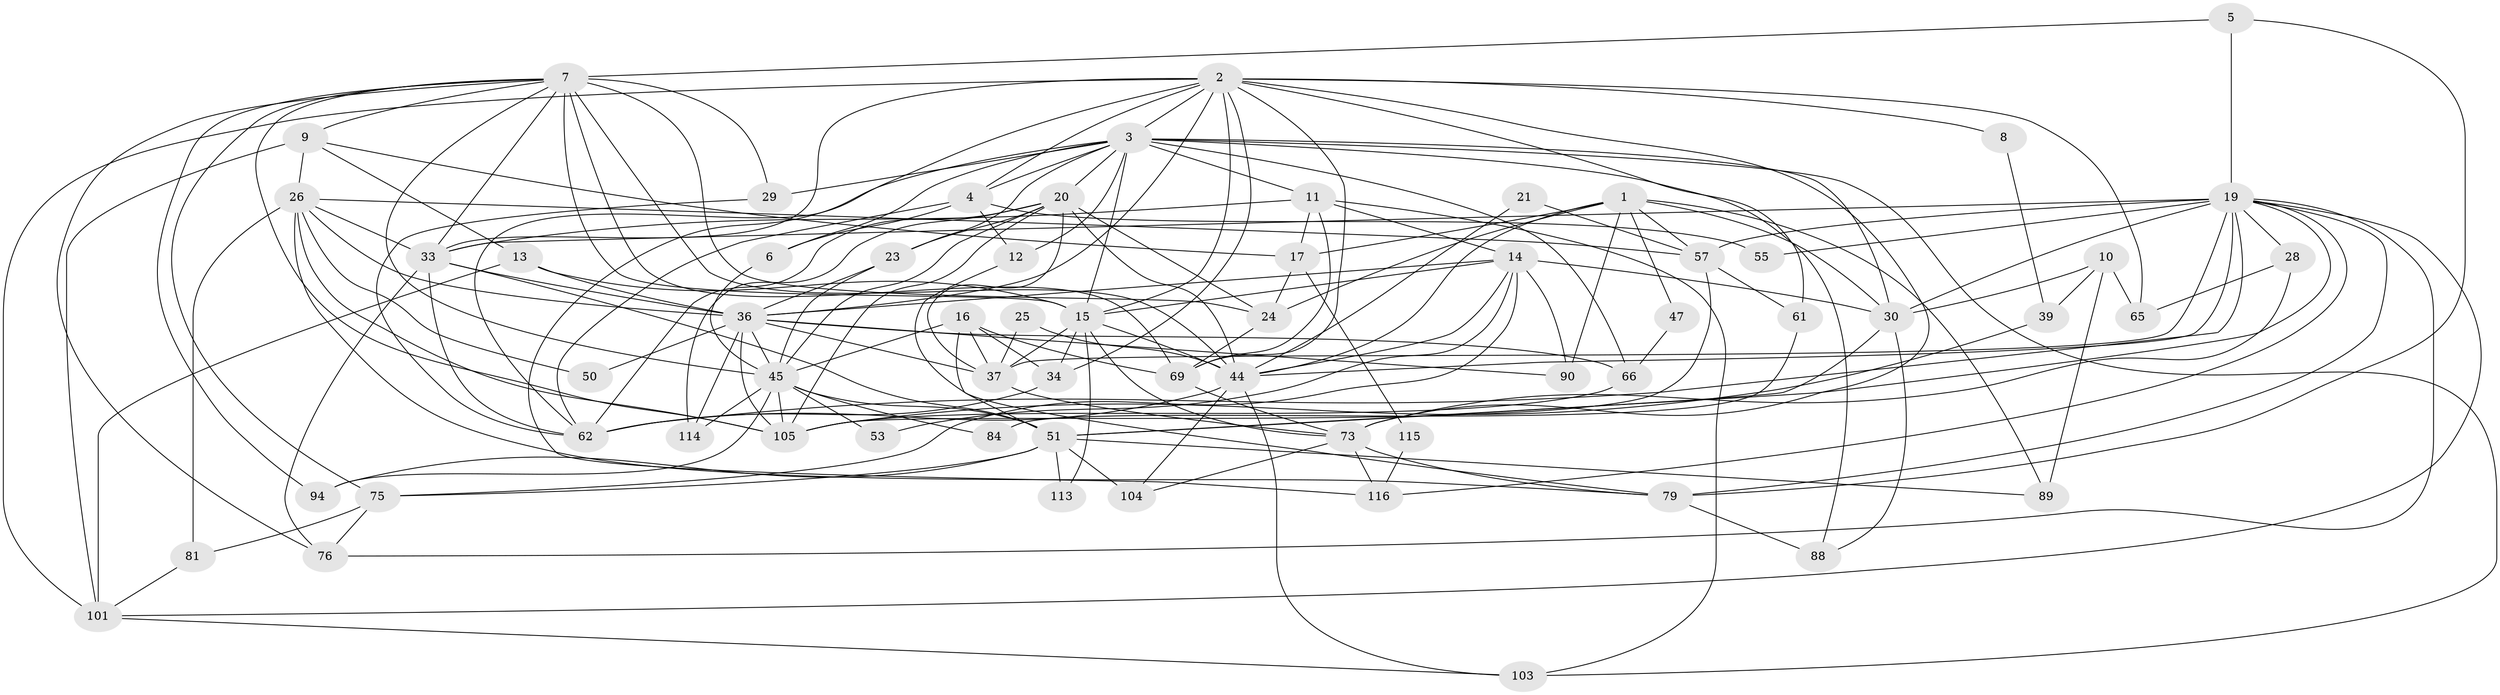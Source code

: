 // original degree distribution, {4: 0.24603174603174602, 5: 0.23015873015873015, 6: 0.0873015873015873, 3: 0.2698412698412698, 2: 0.12698412698412698, 7: 0.03968253968253968}
// Generated by graph-tools (version 1.1) at 2025/15/03/09/25 04:15:00]
// undirected, 63 vertices, 174 edges
graph export_dot {
graph [start="1"]
  node [color=gray90,style=filled];
  1 [super="+99"];
  2 [super="+35"];
  3 [super="+85+72+74"];
  4 [super="+93"];
  5 [super="+112"];
  6;
  7 [super="+42+18"];
  8;
  9 [super="+110"];
  10 [super="+59"];
  11 [super="+32+67"];
  12;
  13 [super="+98"];
  14 [super="+77+83"];
  15 [super="+22+108+48"];
  16;
  17;
  19 [super="+41+60"];
  20 [super="+56"];
  21;
  23 [super="+49"];
  24 [super="+27"];
  25;
  26 [super="+43+64"];
  28;
  29 [super="+31"];
  30 [super="+58"];
  33 [super="+86"];
  34;
  36 [super="+38"];
  37 [super="+119"];
  39;
  44 [super="+120+70"];
  45 [super="+102+46"];
  47;
  50;
  51 [super="+123+78"];
  53;
  55;
  57;
  61;
  62 [super="+96"];
  65;
  66;
  69 [super="+87"];
  73 [super="+97"];
  75 [super="+121"];
  76;
  79 [super="+95"];
  81;
  84;
  88;
  89;
  90;
  94;
  101 [super="+106"];
  103;
  104;
  105 [super="+118"];
  113;
  114;
  115;
  116;
  1 -- 24;
  1 -- 30;
  1 -- 17;
  1 -- 89;
  1 -- 90;
  1 -- 44;
  1 -- 57;
  1 -- 47;
  2 -- 34;
  2 -- 8;
  2 -- 73 [weight=2];
  2 -- 33;
  2 -- 3;
  2 -- 4;
  2 -- 65;
  2 -- 101 [weight=2];
  2 -- 69;
  2 -- 61;
  2 -- 62;
  2 -- 15;
  2 -- 36;
  3 -- 12;
  3 -- 20;
  3 -- 116;
  3 -- 4;
  3 -- 6;
  3 -- 103;
  3 -- 66;
  3 -- 88;
  3 -- 29;
  3 -- 30;
  3 -- 23;
  3 -- 11;
  3 -- 15;
  4 -- 12;
  4 -- 55;
  4 -- 6;
  4 -- 62;
  5 -- 79;
  5 -- 19;
  5 -- 7;
  6 -- 45;
  7 -- 44 [weight=2];
  7 -- 69;
  7 -- 75 [weight=2];
  7 -- 76;
  7 -- 24;
  7 -- 29 [weight=2];
  7 -- 33;
  7 -- 105;
  7 -- 45;
  7 -- 94;
  7 -- 15 [weight=2];
  7 -- 9;
  8 -- 39;
  9 -- 17;
  9 -- 101;
  9 -- 26;
  9 -- 13;
  10 -- 65 [weight=2];
  10 -- 39;
  10 -- 89;
  10 -- 30;
  11 -- 17;
  11 -- 69;
  11 -- 103;
  11 -- 14;
  11 -- 33;
  12 -- 79;
  13 -- 101;
  13 -- 15;
  13 -- 36;
  14 -- 90;
  14 -- 53;
  14 -- 30;
  14 -- 44;
  14 -- 15;
  14 -- 75;
  14 -- 36;
  15 -- 113;
  15 -- 44 [weight=2];
  15 -- 34;
  15 -- 37;
  15 -- 73;
  16 -- 34;
  16 -- 69;
  16 -- 51;
  16 -- 37;
  16 -- 45;
  17 -- 24;
  17 -- 115;
  19 -- 76;
  19 -- 37;
  19 -- 57 [weight=2];
  19 -- 101;
  19 -- 44;
  19 -- 79;
  19 -- 51;
  19 -- 116;
  19 -- 28;
  19 -- 30;
  19 -- 62;
  19 -- 33;
  19 -- 55;
  20 -- 62;
  20 -- 45;
  20 -- 114;
  20 -- 37;
  20 -- 23;
  20 -- 105;
  20 -- 44;
  20 -- 24;
  21 -- 57;
  21 -- 44;
  23 -- 45;
  23 -- 36;
  24 -- 69;
  25 -- 44;
  25 -- 37;
  26 -- 79;
  26 -- 57;
  26 -- 36;
  26 -- 33;
  26 -- 50;
  26 -- 81;
  26 -- 105;
  28 -- 65;
  28 -- 73;
  29 -- 62;
  30 -- 51;
  30 -- 88;
  33 -- 51 [weight=2];
  33 -- 76;
  33 -- 62;
  33 -- 36;
  34 -- 62;
  36 -- 105 [weight=2];
  36 -- 45;
  36 -- 66;
  36 -- 37;
  36 -- 50;
  36 -- 114;
  36 -- 90;
  37 -- 73;
  39 -- 105;
  44 -- 103;
  44 -- 62;
  44 -- 104;
  45 -- 105;
  45 -- 114;
  45 -- 84;
  45 -- 53;
  45 -- 94;
  45 -- 51;
  47 -- 66;
  51 -- 104;
  51 -- 113;
  51 -- 89;
  51 -- 75;
  51 -- 94;
  57 -- 61;
  57 -- 105;
  61 -- 84;
  66 -- 105;
  69 -- 73;
  73 -- 116;
  73 -- 104;
  73 -- 79;
  75 -- 76;
  75 -- 81;
  79 -- 88 [weight=2];
  81 -- 101;
  101 -- 103;
  115 -- 116;
}
